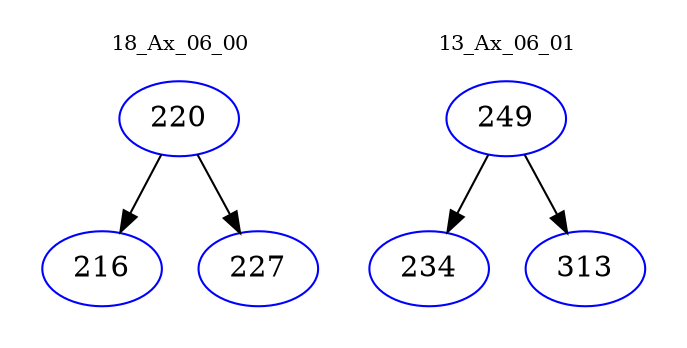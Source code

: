 digraph{
subgraph cluster_0 {
color = white
label = "18_Ax_06_00";
fontsize=10;
T0_220 [label="220", color="blue"]
T0_220 -> T0_216 [color="black"]
T0_216 [label="216", color="blue"]
T0_220 -> T0_227 [color="black"]
T0_227 [label="227", color="blue"]
}
subgraph cluster_1 {
color = white
label = "13_Ax_06_01";
fontsize=10;
T1_249 [label="249", color="blue"]
T1_249 -> T1_234 [color="black"]
T1_234 [label="234", color="blue"]
T1_249 -> T1_313 [color="black"]
T1_313 [label="313", color="blue"]
}
}
